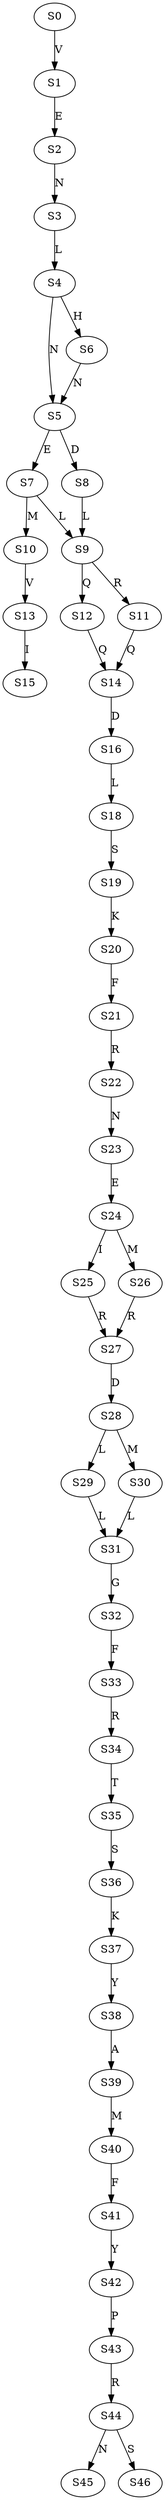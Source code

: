 strict digraph  {
	S0 -> S1 [ label = V ];
	S1 -> S2 [ label = E ];
	S2 -> S3 [ label = N ];
	S3 -> S4 [ label = L ];
	S4 -> S5 [ label = N ];
	S4 -> S6 [ label = H ];
	S5 -> S7 [ label = E ];
	S5 -> S8 [ label = D ];
	S6 -> S5 [ label = N ];
	S7 -> S9 [ label = L ];
	S7 -> S10 [ label = M ];
	S8 -> S9 [ label = L ];
	S9 -> S11 [ label = R ];
	S9 -> S12 [ label = Q ];
	S10 -> S13 [ label = V ];
	S11 -> S14 [ label = Q ];
	S12 -> S14 [ label = Q ];
	S13 -> S15 [ label = I ];
	S14 -> S16 [ label = D ];
	S16 -> S18 [ label = L ];
	S18 -> S19 [ label = S ];
	S19 -> S20 [ label = K ];
	S20 -> S21 [ label = F ];
	S21 -> S22 [ label = R ];
	S22 -> S23 [ label = N ];
	S23 -> S24 [ label = E ];
	S24 -> S25 [ label = I ];
	S24 -> S26 [ label = M ];
	S25 -> S27 [ label = R ];
	S26 -> S27 [ label = R ];
	S27 -> S28 [ label = D ];
	S28 -> S29 [ label = L ];
	S28 -> S30 [ label = M ];
	S29 -> S31 [ label = L ];
	S30 -> S31 [ label = L ];
	S31 -> S32 [ label = G ];
	S32 -> S33 [ label = F ];
	S33 -> S34 [ label = R ];
	S34 -> S35 [ label = T ];
	S35 -> S36 [ label = S ];
	S36 -> S37 [ label = K ];
	S37 -> S38 [ label = Y ];
	S38 -> S39 [ label = A ];
	S39 -> S40 [ label = M ];
	S40 -> S41 [ label = F ];
	S41 -> S42 [ label = Y ];
	S42 -> S43 [ label = P ];
	S43 -> S44 [ label = R ];
	S44 -> S45 [ label = N ];
	S44 -> S46 [ label = S ];
}
